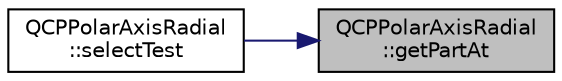 digraph "QCPPolarAxisRadial::getPartAt"
{
 // LATEX_PDF_SIZE
  edge [fontname="Helvetica",fontsize="10",labelfontname="Helvetica",labelfontsize="10"];
  node [fontname="Helvetica",fontsize="10",shape=record];
  rankdir="RL";
  Node1 [label="QCPPolarAxisRadial\l::getPartAt",height=0.2,width=0.4,color="black", fillcolor="grey75", style="filled", fontcolor="black",tooltip=" "];
  Node1 -> Node2 [dir="back",color="midnightblue",fontsize="10",style="solid",fontname="Helvetica"];
  Node2 [label="QCPPolarAxisRadial\l::selectTest",height=0.2,width=0.4,color="black", fillcolor="white", style="filled",URL="$classQCPPolarAxisRadial.html#afc641137eaf389f6a8490a3cf8131cb4",tooltip=" "];
}
